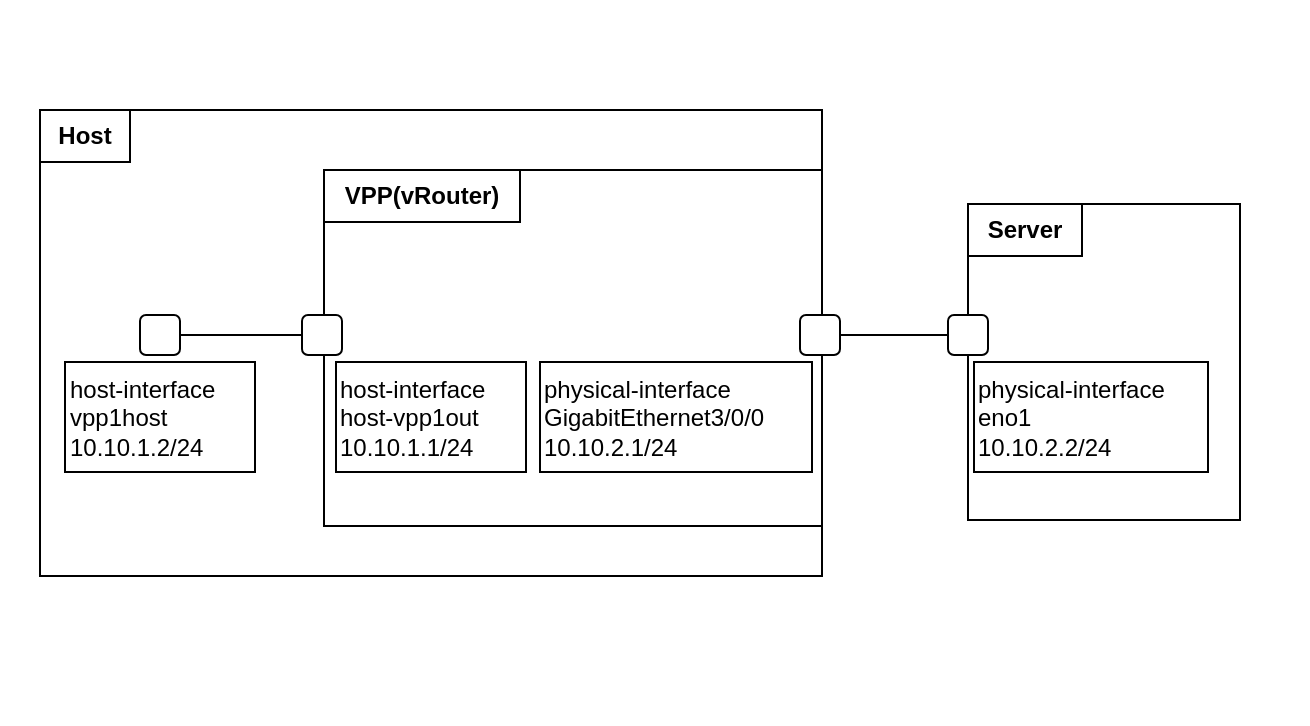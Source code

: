 <mxfile version="20.7.4" type="github">
  <diagram id="q-746W3u899WgqtwJKMJ" name="第 1 页">
    <mxGraphModel dx="1053" dy="615" grid="0" gridSize="10" guides="1" tooltips="1" connect="1" arrows="1" fold="1" page="1" pageScale="1" pageWidth="850" pageHeight="1100" math="0" shadow="0">
      <root>
        <mxCell id="0" />
        <mxCell id="1" parent="0" />
        <mxCell id="vTXIDOhRVQIvOe1bJ5i0-20" value="" style="rounded=0;whiteSpace=wrap;html=1;strokeColor=none;" vertex="1" parent="1">
          <mxGeometry x="34" y="219" width="654" height="362" as="geometry" />
        </mxCell>
        <mxCell id="vTXIDOhRVQIvOe1bJ5i0-2" value="" style="rounded=0;whiteSpace=wrap;html=1;" vertex="1" parent="1">
          <mxGeometry x="54" y="274" width="391" height="233" as="geometry" />
        </mxCell>
        <mxCell id="vTXIDOhRVQIvOe1bJ5i0-5" value="" style="rounded=0;whiteSpace=wrap;html=1;" vertex="1" parent="1">
          <mxGeometry x="196" y="304" width="249" height="178" as="geometry" />
        </mxCell>
        <mxCell id="vTXIDOhRVQIvOe1bJ5i0-17" style="edgeStyle=orthogonalEdgeStyle;rounded=0;orthogonalLoop=1;jettySize=auto;html=1;exitX=1;exitY=0.5;exitDx=0;exitDy=0;entryX=0;entryY=0.5;entryDx=0;entryDy=0;endArrow=none;endFill=0;" edge="1" parent="1" source="vTXIDOhRVQIvOe1bJ5i0-3" target="vTXIDOhRVQIvOe1bJ5i0-4">
          <mxGeometry relative="1" as="geometry" />
        </mxCell>
        <mxCell id="vTXIDOhRVQIvOe1bJ5i0-3" value="" style="rounded=1;whiteSpace=wrap;html=1;" vertex="1" parent="1">
          <mxGeometry x="434" y="376.5" width="20" height="20" as="geometry" />
        </mxCell>
        <mxCell id="vTXIDOhRVQIvOe1bJ5i0-6" value="" style="rounded=1;whiteSpace=wrap;html=1;" vertex="1" parent="1">
          <mxGeometry x="185" y="376.5" width="20" height="20" as="geometry" />
        </mxCell>
        <mxCell id="vTXIDOhRVQIvOe1bJ5i0-18" style="edgeStyle=orthogonalEdgeStyle;rounded=0;orthogonalLoop=1;jettySize=auto;html=1;exitX=1;exitY=0.5;exitDx=0;exitDy=0;entryX=0;entryY=0.5;entryDx=0;entryDy=0;endArrow=none;endFill=0;" edge="1" parent="1" source="vTXIDOhRVQIvOe1bJ5i0-7" target="vTXIDOhRVQIvOe1bJ5i0-6">
          <mxGeometry relative="1" as="geometry" />
        </mxCell>
        <mxCell id="vTXIDOhRVQIvOe1bJ5i0-7" value="" style="rounded=1;whiteSpace=wrap;html=1;" vertex="1" parent="1">
          <mxGeometry x="104" y="376.5" width="20" height="20" as="geometry" />
        </mxCell>
        <mxCell id="vTXIDOhRVQIvOe1bJ5i0-8" value="&lt;b&gt;VPP(vRouter)&lt;/b&gt;" style="text;html=1;strokeColor=default;fillColor=none;align=center;verticalAlign=middle;whiteSpace=wrap;rounded=0;" vertex="1" parent="1">
          <mxGeometry x="196" y="304" width="98" height="26" as="geometry" />
        </mxCell>
        <mxCell id="vTXIDOhRVQIvOe1bJ5i0-9" value="&lt;b&gt;Host&lt;/b&gt;" style="text;html=1;strokeColor=default;fillColor=none;align=center;verticalAlign=middle;whiteSpace=wrap;rounded=0;" vertex="1" parent="1">
          <mxGeometry x="54" y="274" width="45" height="26" as="geometry" />
        </mxCell>
        <mxCell id="vTXIDOhRVQIvOe1bJ5i0-11" value="&lt;div align=&quot;left&quot;&gt;host-interface&lt;/div&gt;&lt;div align=&quot;left&quot;&gt;vpp1host&lt;br&gt;&lt;/div&gt;&lt;div align=&quot;left&quot;&gt;10.10.1.2/24&lt;/div&gt;" style="text;html=1;strokeColor=default;fillColor=none;align=left;verticalAlign=middle;whiteSpace=wrap;rounded=0;" vertex="1" parent="1">
          <mxGeometry x="66.5" y="400" width="95" height="55" as="geometry" />
        </mxCell>
        <mxCell id="vTXIDOhRVQIvOe1bJ5i0-12" value="&lt;div align=&quot;left&quot;&gt;host-interface&lt;/div&gt;&lt;div align=&quot;left&quot;&gt;host-vpp1out&lt;br&gt;&lt;/div&gt;&lt;div align=&quot;left&quot;&gt;10.10.1.1/24&lt;/div&gt;" style="text;html=1;strokeColor=default;fillColor=none;align=left;verticalAlign=middle;whiteSpace=wrap;rounded=0;" vertex="1" parent="1">
          <mxGeometry x="202" y="400" width="95" height="55" as="geometry" />
        </mxCell>
        <mxCell id="vTXIDOhRVQIvOe1bJ5i0-13" value="physical-interface&lt;div align=&quot;left&quot;&gt;GigabitEthernet3/0/0&lt;br&gt;&lt;/div&gt;&lt;div align=&quot;left&quot;&gt;10.10.2.1/24&lt;br&gt;&lt;/div&gt;" style="text;html=1;strokeColor=default;fillColor=none;align=left;verticalAlign=middle;whiteSpace=wrap;rounded=0;" vertex="1" parent="1">
          <mxGeometry x="304" y="400" width="136" height="55" as="geometry" />
        </mxCell>
        <mxCell id="vTXIDOhRVQIvOe1bJ5i0-19" value="" style="group" vertex="1" connectable="0" parent="1">
          <mxGeometry x="508" y="321" width="146" height="158" as="geometry" />
        </mxCell>
        <mxCell id="vTXIDOhRVQIvOe1bJ5i0-1" value="" style="rounded=0;whiteSpace=wrap;html=1;" vertex="1" parent="vTXIDOhRVQIvOe1bJ5i0-19">
          <mxGeometry x="10" width="136" height="158" as="geometry" />
        </mxCell>
        <mxCell id="vTXIDOhRVQIvOe1bJ5i0-4" value="" style="rounded=1;whiteSpace=wrap;html=1;" vertex="1" parent="vTXIDOhRVQIvOe1bJ5i0-19">
          <mxGeometry y="55.5" width="20" height="20" as="geometry" />
        </mxCell>
        <mxCell id="vTXIDOhRVQIvOe1bJ5i0-10" value="&lt;b&gt;Server&lt;/b&gt;" style="text;html=1;strokeColor=default;fillColor=none;align=center;verticalAlign=middle;whiteSpace=wrap;rounded=0;" vertex="1" parent="vTXIDOhRVQIvOe1bJ5i0-19">
          <mxGeometry x="10" width="57" height="26" as="geometry" />
        </mxCell>
        <mxCell id="vTXIDOhRVQIvOe1bJ5i0-14" value="&lt;div align=&quot;left&quot;&gt;physical-interface&lt;/div&gt;&lt;div align=&quot;left&quot;&gt;eno1&lt;br&gt;&lt;/div&gt;&lt;div align=&quot;left&quot;&gt;10.10.2.2/24&lt;br&gt;&lt;/div&gt;" style="text;html=1;strokeColor=default;fillColor=none;align=left;verticalAlign=middle;whiteSpace=wrap;rounded=0;" vertex="1" parent="vTXIDOhRVQIvOe1bJ5i0-19">
          <mxGeometry x="13" y="79" width="117" height="55" as="geometry" />
        </mxCell>
      </root>
    </mxGraphModel>
  </diagram>
</mxfile>
